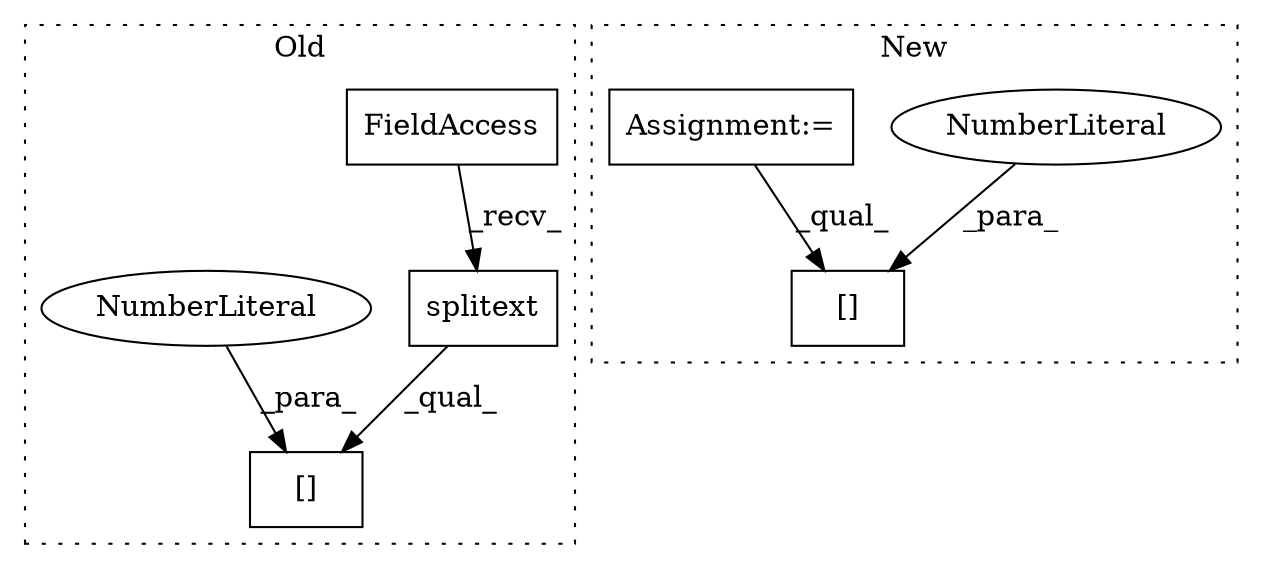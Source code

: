 digraph G {
subgraph cluster0 {
1 [label="splitext" a="32" s="60744,60761" l="9,1" shape="box"];
3 [label="FieldAccess" a="22" s="60736" l="7" shape="box"];
4 [label="[]" a="2" s="60736,60764" l="27,1" shape="box"];
7 [label="NumberLiteral" a="34" s="60763" l="1" shape="ellipse"];
label = "Old";
style="dotted";
}
subgraph cluster1 {
2 [label="[]" a="2" s="61040,61050" l="9,1" shape="box"];
5 [label="NumberLiteral" a="34" s="61049" l="1" shape="ellipse"];
6 [label="Assignment:=" a="7" s="60814" l="18" shape="box"];
label = "New";
style="dotted";
}
1 -> 4 [label="_qual_"];
3 -> 1 [label="_recv_"];
5 -> 2 [label="_para_"];
6 -> 2 [label="_qual_"];
7 -> 4 [label="_para_"];
}